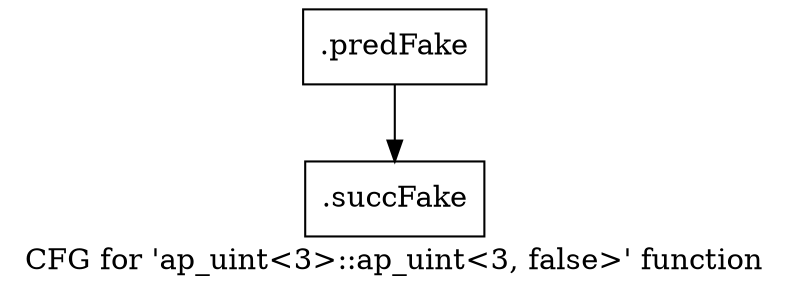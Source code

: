 digraph "CFG for 'ap_uint\<3\>::ap_uint\<3, false\>' function" {
	label="CFG for 'ap_uint\<3\>::ap_uint\<3, false\>' function";

	Node0x5cff880 [shape=record,filename="",linenumber="",label="{.predFake}"];
	Node0x5cff880 -> Node0x615e640[ callList="" memoryops="" filename="/mnt/xilinx/Vitis_HLS/2021.2/include/ap_int.h" execusionnum="5"];
	Node0x615e640 [shape=record,filename="/mnt/xilinx/Vitis_HLS/2021.2/include/ap_int.h",linenumber="291",label="{.succFake}"];
}
